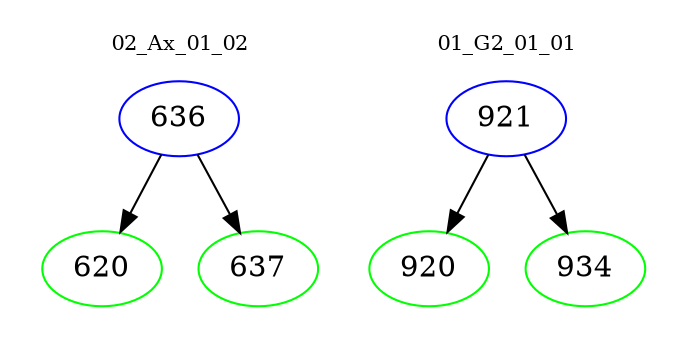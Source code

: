 digraph{
subgraph cluster_0 {
color = white
label = "02_Ax_01_02";
fontsize=10;
T0_636 [label="636", color="blue"]
T0_636 -> T0_620 [color="black"]
T0_620 [label="620", color="green"]
T0_636 -> T0_637 [color="black"]
T0_637 [label="637", color="green"]
}
subgraph cluster_1 {
color = white
label = "01_G2_01_01";
fontsize=10;
T1_921 [label="921", color="blue"]
T1_921 -> T1_920 [color="black"]
T1_920 [label="920", color="green"]
T1_921 -> T1_934 [color="black"]
T1_934 [label="934", color="green"]
}
}
